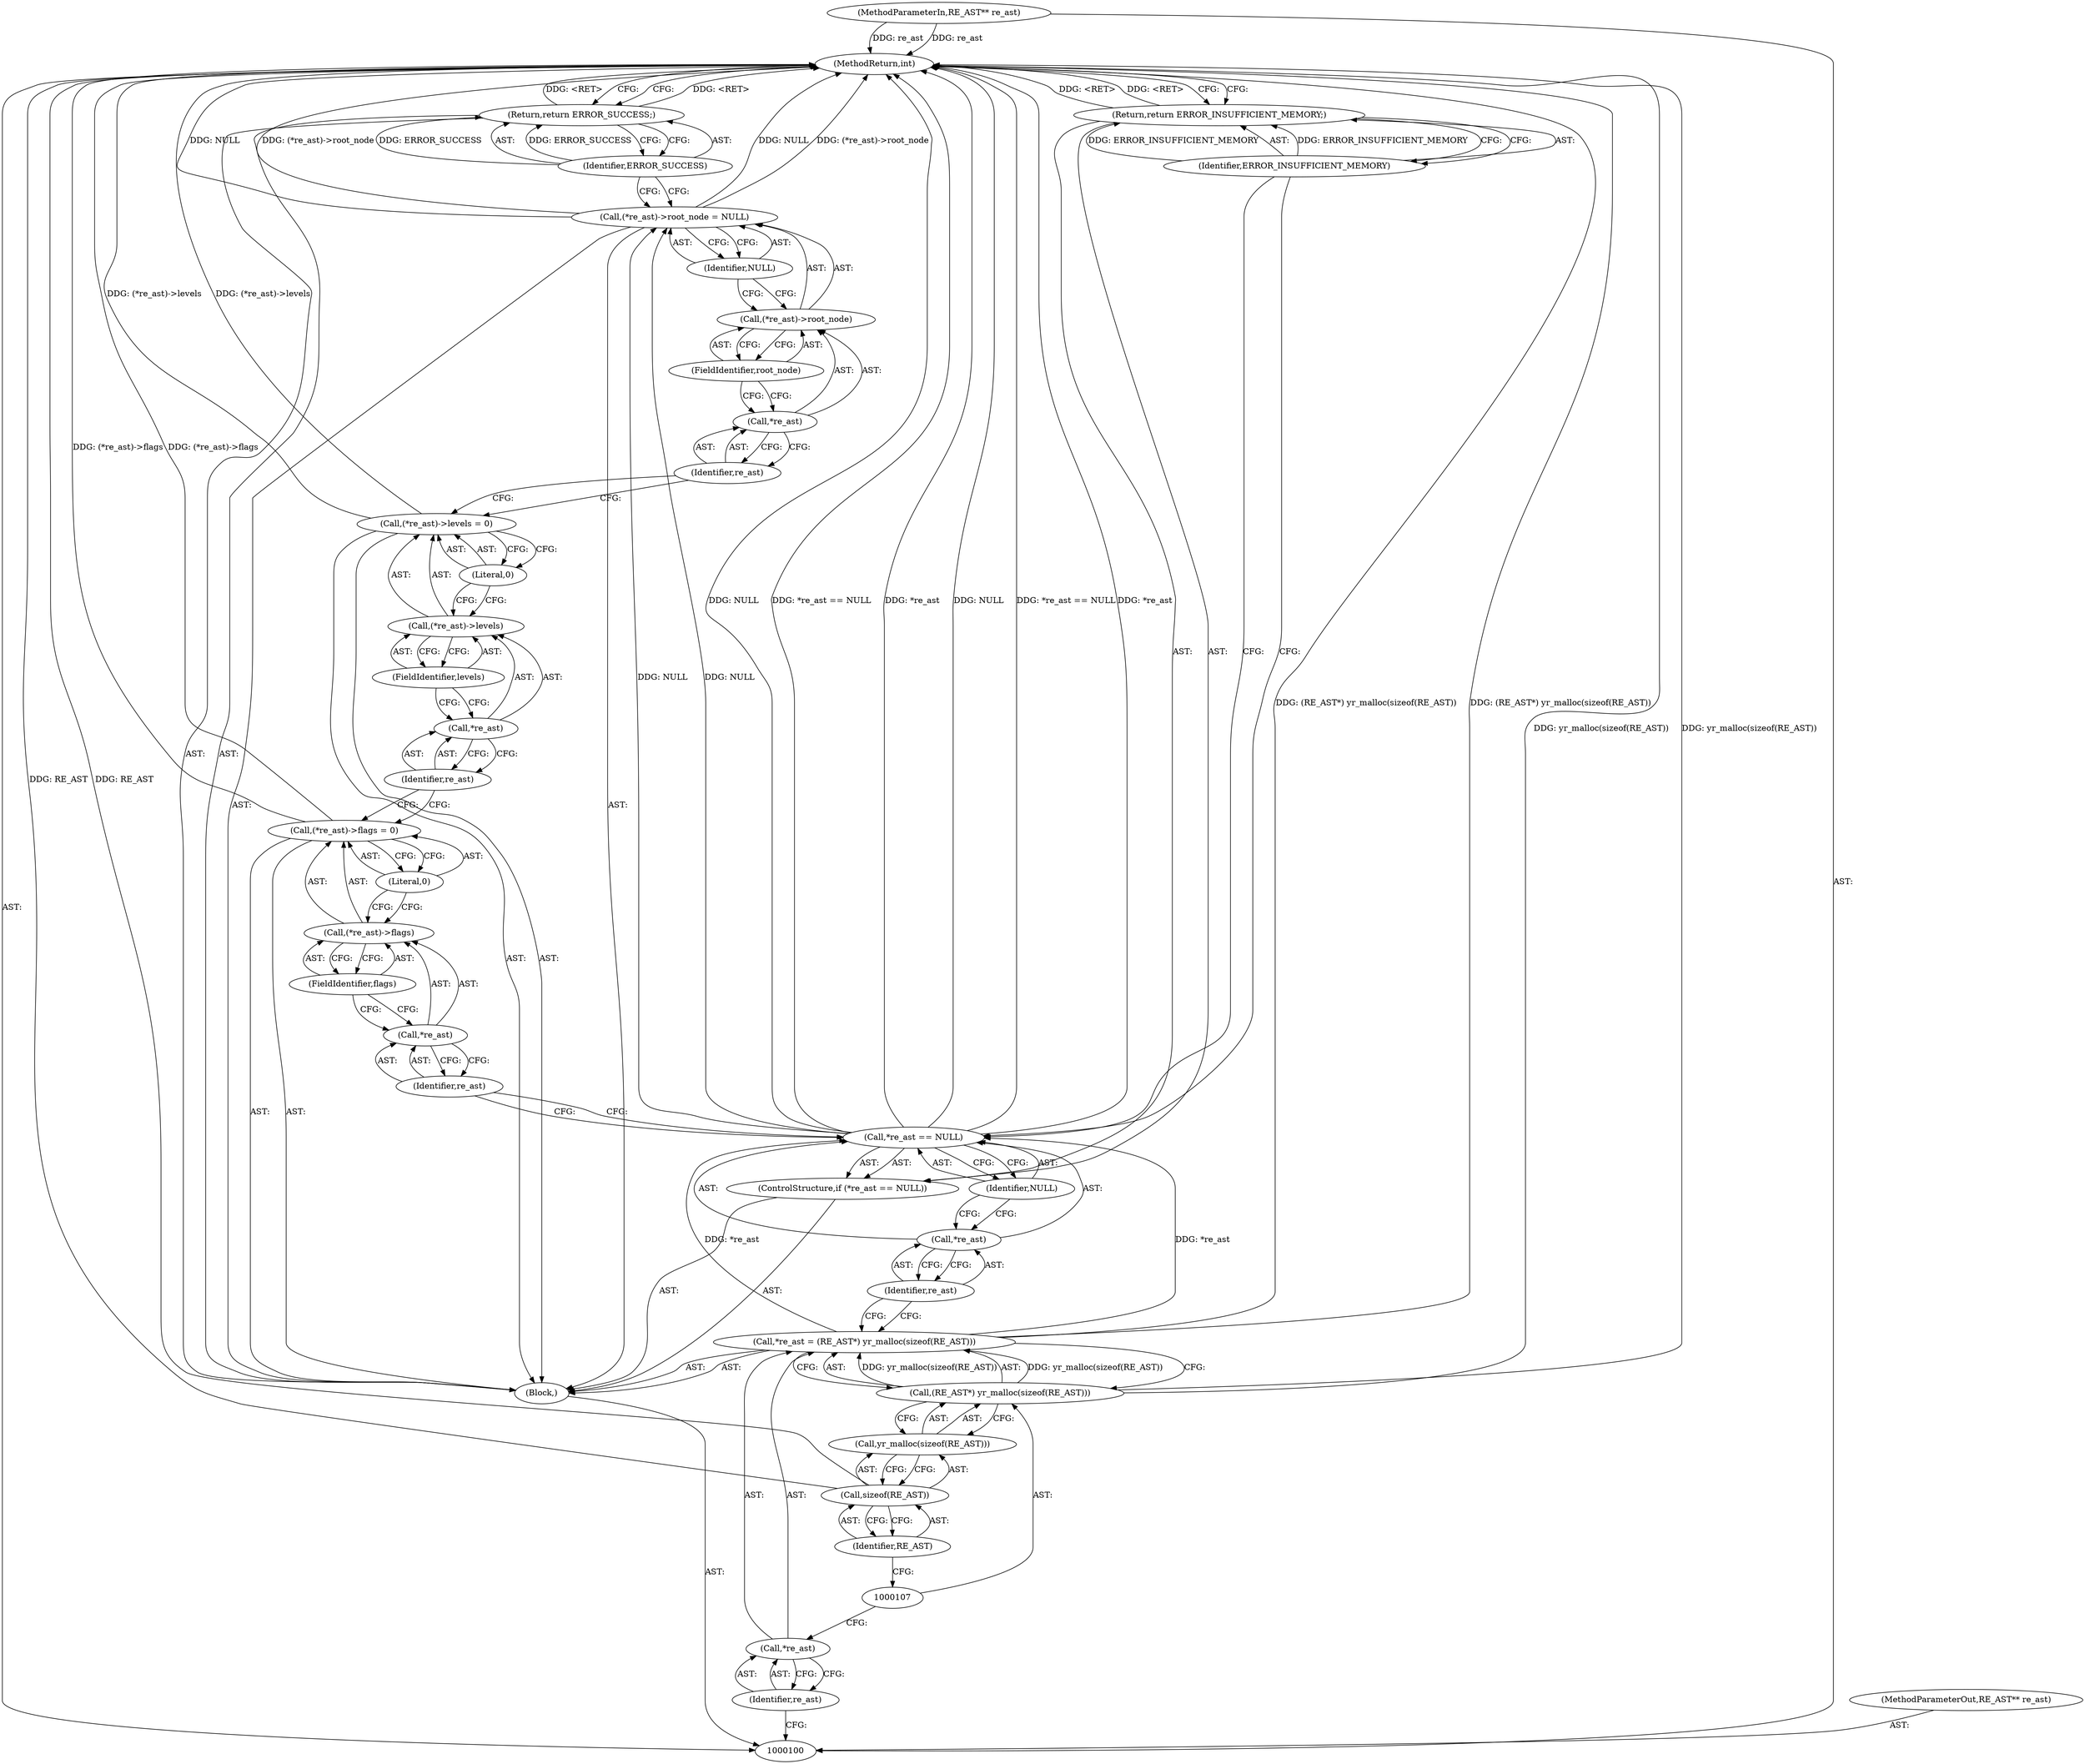 digraph "0_yara_925bcf3c3b0a28b5b78e25d9efda5c0bf27ae699" {
"1000138" [label="(MethodReturn,int)"];
"1000128" [label="(FieldIdentifier,levels)"];
"1000124" [label="(Call,(*re_ast)->levels = 0)"];
"1000125" [label="(Call,(*re_ast)->levels)"];
"1000129" [label="(Literal,0)"];
"1000126" [label="(Call,*re_ast)"];
"1000127" [label="(Identifier,re_ast)"];
"1000134" [label="(FieldIdentifier,root_node)"];
"1000135" [label="(Identifier,NULL)"];
"1000130" [label="(Call,(*re_ast)->root_node = NULL)"];
"1000131" [label="(Call,(*re_ast)->root_node)"];
"1000132" [label="(Call,*re_ast)"];
"1000133" [label="(Identifier,re_ast)"];
"1000137" [label="(Identifier,ERROR_SUCCESS)"];
"1000136" [label="(Return,return ERROR_SUCCESS;)"];
"1000101" [label="(MethodParameterIn,RE_AST** re_ast)"];
"1000176" [label="(MethodParameterOut,RE_AST** re_ast)"];
"1000102" [label="(Block,)"];
"1000106" [label="(Call,(RE_AST*) yr_malloc(sizeof(RE_AST)))"];
"1000103" [label="(Call,*re_ast = (RE_AST*) yr_malloc(sizeof(RE_AST)))"];
"1000104" [label="(Call,*re_ast)"];
"1000108" [label="(Call,yr_malloc(sizeof(RE_AST)))"];
"1000105" [label="(Identifier,re_ast)"];
"1000109" [label="(Call,sizeof(RE_AST))"];
"1000110" [label="(Identifier,RE_AST)"];
"1000115" [label="(Identifier,NULL)"];
"1000111" [label="(ControlStructure,if (*re_ast == NULL))"];
"1000112" [label="(Call,*re_ast == NULL)"];
"1000113" [label="(Call,*re_ast)"];
"1000114" [label="(Identifier,re_ast)"];
"1000117" [label="(Identifier,ERROR_INSUFFICIENT_MEMORY)"];
"1000116" [label="(Return,return ERROR_INSUFFICIENT_MEMORY;)"];
"1000122" [label="(FieldIdentifier,flags)"];
"1000123" [label="(Literal,0)"];
"1000118" [label="(Call,(*re_ast)->flags = 0)"];
"1000119" [label="(Call,(*re_ast)->flags)"];
"1000120" [label="(Call,*re_ast)"];
"1000121" [label="(Identifier,re_ast)"];
"1000138" -> "1000100"  [label="AST: "];
"1000138" -> "1000116"  [label="CFG: "];
"1000138" -> "1000136"  [label="CFG: "];
"1000136" -> "1000138"  [label="DDG: <RET>"];
"1000116" -> "1000138"  [label="DDG: <RET>"];
"1000124" -> "1000138"  [label="DDG: (*re_ast)->levels"];
"1000106" -> "1000138"  [label="DDG: yr_malloc(sizeof(RE_AST))"];
"1000112" -> "1000138"  [label="DDG: NULL"];
"1000112" -> "1000138"  [label="DDG: *re_ast == NULL"];
"1000112" -> "1000138"  [label="DDG: *re_ast"];
"1000118" -> "1000138"  [label="DDG: (*re_ast)->flags"];
"1000130" -> "1000138"  [label="DDG: NULL"];
"1000130" -> "1000138"  [label="DDG: (*re_ast)->root_node"];
"1000101" -> "1000138"  [label="DDG: re_ast"];
"1000109" -> "1000138"  [label="DDG: RE_AST"];
"1000103" -> "1000138"  [label="DDG: (RE_AST*) yr_malloc(sizeof(RE_AST))"];
"1000128" -> "1000125"  [label="AST: "];
"1000128" -> "1000126"  [label="CFG: "];
"1000125" -> "1000128"  [label="CFG: "];
"1000124" -> "1000102"  [label="AST: "];
"1000124" -> "1000129"  [label="CFG: "];
"1000125" -> "1000124"  [label="AST: "];
"1000129" -> "1000124"  [label="AST: "];
"1000133" -> "1000124"  [label="CFG: "];
"1000124" -> "1000138"  [label="DDG: (*re_ast)->levels"];
"1000125" -> "1000124"  [label="AST: "];
"1000125" -> "1000128"  [label="CFG: "];
"1000126" -> "1000125"  [label="AST: "];
"1000128" -> "1000125"  [label="AST: "];
"1000129" -> "1000125"  [label="CFG: "];
"1000129" -> "1000124"  [label="AST: "];
"1000129" -> "1000125"  [label="CFG: "];
"1000124" -> "1000129"  [label="CFG: "];
"1000126" -> "1000125"  [label="AST: "];
"1000126" -> "1000127"  [label="CFG: "];
"1000127" -> "1000126"  [label="AST: "];
"1000128" -> "1000126"  [label="CFG: "];
"1000127" -> "1000126"  [label="AST: "];
"1000127" -> "1000118"  [label="CFG: "];
"1000126" -> "1000127"  [label="CFG: "];
"1000134" -> "1000131"  [label="AST: "];
"1000134" -> "1000132"  [label="CFG: "];
"1000131" -> "1000134"  [label="CFG: "];
"1000135" -> "1000130"  [label="AST: "];
"1000135" -> "1000131"  [label="CFG: "];
"1000130" -> "1000135"  [label="CFG: "];
"1000130" -> "1000102"  [label="AST: "];
"1000130" -> "1000135"  [label="CFG: "];
"1000131" -> "1000130"  [label="AST: "];
"1000135" -> "1000130"  [label="AST: "];
"1000137" -> "1000130"  [label="CFG: "];
"1000130" -> "1000138"  [label="DDG: NULL"];
"1000130" -> "1000138"  [label="DDG: (*re_ast)->root_node"];
"1000112" -> "1000130"  [label="DDG: NULL"];
"1000131" -> "1000130"  [label="AST: "];
"1000131" -> "1000134"  [label="CFG: "];
"1000132" -> "1000131"  [label="AST: "];
"1000134" -> "1000131"  [label="AST: "];
"1000135" -> "1000131"  [label="CFG: "];
"1000132" -> "1000131"  [label="AST: "];
"1000132" -> "1000133"  [label="CFG: "];
"1000133" -> "1000132"  [label="AST: "];
"1000134" -> "1000132"  [label="CFG: "];
"1000133" -> "1000132"  [label="AST: "];
"1000133" -> "1000124"  [label="CFG: "];
"1000132" -> "1000133"  [label="CFG: "];
"1000137" -> "1000136"  [label="AST: "];
"1000137" -> "1000130"  [label="CFG: "];
"1000136" -> "1000137"  [label="CFG: "];
"1000137" -> "1000136"  [label="DDG: ERROR_SUCCESS"];
"1000136" -> "1000102"  [label="AST: "];
"1000136" -> "1000137"  [label="CFG: "];
"1000137" -> "1000136"  [label="AST: "];
"1000138" -> "1000136"  [label="CFG: "];
"1000136" -> "1000138"  [label="DDG: <RET>"];
"1000137" -> "1000136"  [label="DDG: ERROR_SUCCESS"];
"1000101" -> "1000100"  [label="AST: "];
"1000101" -> "1000138"  [label="DDG: re_ast"];
"1000176" -> "1000100"  [label="AST: "];
"1000102" -> "1000100"  [label="AST: "];
"1000103" -> "1000102"  [label="AST: "];
"1000111" -> "1000102"  [label="AST: "];
"1000118" -> "1000102"  [label="AST: "];
"1000124" -> "1000102"  [label="AST: "];
"1000130" -> "1000102"  [label="AST: "];
"1000136" -> "1000102"  [label="AST: "];
"1000106" -> "1000103"  [label="AST: "];
"1000106" -> "1000108"  [label="CFG: "];
"1000107" -> "1000106"  [label="AST: "];
"1000108" -> "1000106"  [label="AST: "];
"1000103" -> "1000106"  [label="CFG: "];
"1000106" -> "1000138"  [label="DDG: yr_malloc(sizeof(RE_AST))"];
"1000106" -> "1000103"  [label="DDG: yr_malloc(sizeof(RE_AST))"];
"1000103" -> "1000102"  [label="AST: "];
"1000103" -> "1000106"  [label="CFG: "];
"1000104" -> "1000103"  [label="AST: "];
"1000106" -> "1000103"  [label="AST: "];
"1000114" -> "1000103"  [label="CFG: "];
"1000103" -> "1000138"  [label="DDG: (RE_AST*) yr_malloc(sizeof(RE_AST))"];
"1000106" -> "1000103"  [label="DDG: yr_malloc(sizeof(RE_AST))"];
"1000103" -> "1000112"  [label="DDG: *re_ast"];
"1000104" -> "1000103"  [label="AST: "];
"1000104" -> "1000105"  [label="CFG: "];
"1000105" -> "1000104"  [label="AST: "];
"1000107" -> "1000104"  [label="CFG: "];
"1000108" -> "1000106"  [label="AST: "];
"1000108" -> "1000109"  [label="CFG: "];
"1000109" -> "1000108"  [label="AST: "];
"1000106" -> "1000108"  [label="CFG: "];
"1000105" -> "1000104"  [label="AST: "];
"1000105" -> "1000100"  [label="CFG: "];
"1000104" -> "1000105"  [label="CFG: "];
"1000109" -> "1000108"  [label="AST: "];
"1000109" -> "1000110"  [label="CFG: "];
"1000110" -> "1000109"  [label="AST: "];
"1000108" -> "1000109"  [label="CFG: "];
"1000109" -> "1000138"  [label="DDG: RE_AST"];
"1000110" -> "1000109"  [label="AST: "];
"1000110" -> "1000107"  [label="CFG: "];
"1000109" -> "1000110"  [label="CFG: "];
"1000115" -> "1000112"  [label="AST: "];
"1000115" -> "1000113"  [label="CFG: "];
"1000112" -> "1000115"  [label="CFG: "];
"1000111" -> "1000102"  [label="AST: "];
"1000112" -> "1000111"  [label="AST: "];
"1000116" -> "1000111"  [label="AST: "];
"1000112" -> "1000111"  [label="AST: "];
"1000112" -> "1000115"  [label="CFG: "];
"1000113" -> "1000112"  [label="AST: "];
"1000115" -> "1000112"  [label="AST: "];
"1000117" -> "1000112"  [label="CFG: "];
"1000121" -> "1000112"  [label="CFG: "];
"1000112" -> "1000138"  [label="DDG: NULL"];
"1000112" -> "1000138"  [label="DDG: *re_ast == NULL"];
"1000112" -> "1000138"  [label="DDG: *re_ast"];
"1000103" -> "1000112"  [label="DDG: *re_ast"];
"1000112" -> "1000130"  [label="DDG: NULL"];
"1000113" -> "1000112"  [label="AST: "];
"1000113" -> "1000114"  [label="CFG: "];
"1000114" -> "1000113"  [label="AST: "];
"1000115" -> "1000113"  [label="CFG: "];
"1000114" -> "1000113"  [label="AST: "];
"1000114" -> "1000103"  [label="CFG: "];
"1000113" -> "1000114"  [label="CFG: "];
"1000117" -> "1000116"  [label="AST: "];
"1000117" -> "1000112"  [label="CFG: "];
"1000116" -> "1000117"  [label="CFG: "];
"1000117" -> "1000116"  [label="DDG: ERROR_INSUFFICIENT_MEMORY"];
"1000116" -> "1000111"  [label="AST: "];
"1000116" -> "1000117"  [label="CFG: "];
"1000117" -> "1000116"  [label="AST: "];
"1000138" -> "1000116"  [label="CFG: "];
"1000116" -> "1000138"  [label="DDG: <RET>"];
"1000117" -> "1000116"  [label="DDG: ERROR_INSUFFICIENT_MEMORY"];
"1000122" -> "1000119"  [label="AST: "];
"1000122" -> "1000120"  [label="CFG: "];
"1000119" -> "1000122"  [label="CFG: "];
"1000123" -> "1000118"  [label="AST: "];
"1000123" -> "1000119"  [label="CFG: "];
"1000118" -> "1000123"  [label="CFG: "];
"1000118" -> "1000102"  [label="AST: "];
"1000118" -> "1000123"  [label="CFG: "];
"1000119" -> "1000118"  [label="AST: "];
"1000123" -> "1000118"  [label="AST: "];
"1000127" -> "1000118"  [label="CFG: "];
"1000118" -> "1000138"  [label="DDG: (*re_ast)->flags"];
"1000119" -> "1000118"  [label="AST: "];
"1000119" -> "1000122"  [label="CFG: "];
"1000120" -> "1000119"  [label="AST: "];
"1000122" -> "1000119"  [label="AST: "];
"1000123" -> "1000119"  [label="CFG: "];
"1000120" -> "1000119"  [label="AST: "];
"1000120" -> "1000121"  [label="CFG: "];
"1000121" -> "1000120"  [label="AST: "];
"1000122" -> "1000120"  [label="CFG: "];
"1000121" -> "1000120"  [label="AST: "];
"1000121" -> "1000112"  [label="CFG: "];
"1000120" -> "1000121"  [label="CFG: "];
}
